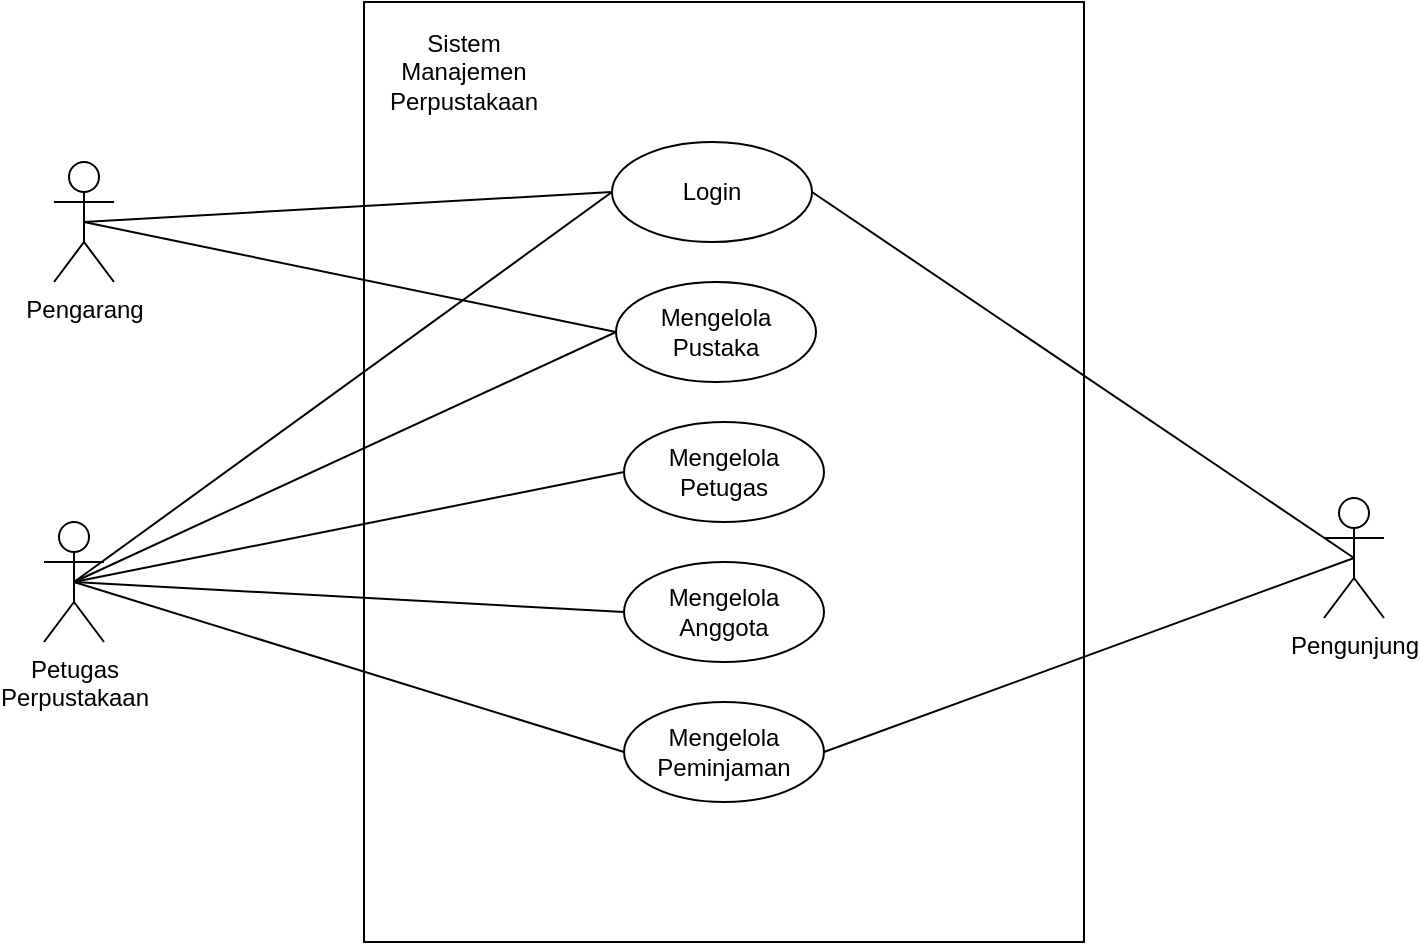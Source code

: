 <mxfile version="26.0.6">
  <diagram id="C5RBs43oDa-KdzZeNtuy" name="Page-1">
    <mxGraphModel dx="794" dy="690" grid="1" gridSize="10" guides="1" tooltips="1" connect="1" arrows="1" fold="1" page="1" pageScale="1" pageWidth="827" pageHeight="1169" math="0" shadow="0">
      <root>
        <mxCell id="WIyWlLk6GJQsqaUBKTNV-0" />
        <mxCell id="WIyWlLk6GJQsqaUBKTNV-1" parent="WIyWlLk6GJQsqaUBKTNV-0" />
        <mxCell id="rvYP6kzlS2EjgGxH1FUQ-0" value="" style="rounded=0;whiteSpace=wrap;html=1;" vertex="1" parent="WIyWlLk6GJQsqaUBKTNV-1">
          <mxGeometry x="240" y="80" width="360" height="470" as="geometry" />
        </mxCell>
        <mxCell id="rvYP6kzlS2EjgGxH1FUQ-1" value="Petugas&lt;div&gt;Perpustakaan&lt;/div&gt;" style="shape=umlActor;verticalLabelPosition=bottom;verticalAlign=top;html=1;outlineConnect=0;" vertex="1" parent="WIyWlLk6GJQsqaUBKTNV-1">
          <mxGeometry x="80" y="340" width="30" height="60" as="geometry" />
        </mxCell>
        <mxCell id="rvYP6kzlS2EjgGxH1FUQ-2" value="Pengarang" style="shape=umlActor;verticalLabelPosition=bottom;verticalAlign=top;html=1;outlineConnect=0;" vertex="1" parent="WIyWlLk6GJQsqaUBKTNV-1">
          <mxGeometry x="85" y="160" width="30" height="60" as="geometry" />
        </mxCell>
        <mxCell id="rvYP6kzlS2EjgGxH1FUQ-3" value="Pengunjung" style="shape=umlActor;verticalLabelPosition=bottom;verticalAlign=top;html=1;outlineConnect=0;" vertex="1" parent="WIyWlLk6GJQsqaUBKTNV-1">
          <mxGeometry x="720" y="328" width="30" height="60" as="geometry" />
        </mxCell>
        <mxCell id="rvYP6kzlS2EjgGxH1FUQ-4" value="Sistem Manajemen Perpustakaan" style="text;html=1;align=center;verticalAlign=middle;whiteSpace=wrap;rounded=0;" vertex="1" parent="WIyWlLk6GJQsqaUBKTNV-1">
          <mxGeometry x="260" y="100" width="60" height="30" as="geometry" />
        </mxCell>
        <mxCell id="rvYP6kzlS2EjgGxH1FUQ-6" value="Login" style="ellipse;whiteSpace=wrap;html=1;" vertex="1" parent="WIyWlLk6GJQsqaUBKTNV-1">
          <mxGeometry x="364" y="150" width="100" height="50" as="geometry" />
        </mxCell>
        <mxCell id="rvYP6kzlS2EjgGxH1FUQ-7" value="Mengelola&lt;div&gt;Pustaka&lt;/div&gt;" style="ellipse;whiteSpace=wrap;html=1;" vertex="1" parent="WIyWlLk6GJQsqaUBKTNV-1">
          <mxGeometry x="366" y="220" width="100" height="50" as="geometry" />
        </mxCell>
        <mxCell id="rvYP6kzlS2EjgGxH1FUQ-8" value="" style="endArrow=none;html=1;rounded=0;entryX=0;entryY=0.5;entryDx=0;entryDy=0;exitX=0.5;exitY=0.5;exitDx=0;exitDy=0;exitPerimeter=0;" edge="1" parent="WIyWlLk6GJQsqaUBKTNV-1" source="rvYP6kzlS2EjgGxH1FUQ-1" target="rvYP6kzlS2EjgGxH1FUQ-6">
          <mxGeometry width="50" height="50" relative="1" as="geometry">
            <mxPoint x="380" y="380" as="sourcePoint" />
            <mxPoint x="430" y="330" as="targetPoint" />
          </mxGeometry>
        </mxCell>
        <mxCell id="rvYP6kzlS2EjgGxH1FUQ-9" value="" style="endArrow=none;html=1;rounded=0;exitX=0.5;exitY=0.5;exitDx=0;exitDy=0;exitPerimeter=0;entryX=1;entryY=0.5;entryDx=0;entryDy=0;" edge="1" parent="WIyWlLk6GJQsqaUBKTNV-1" source="rvYP6kzlS2EjgGxH1FUQ-3" target="rvYP6kzlS2EjgGxH1FUQ-6">
          <mxGeometry width="50" height="50" relative="1" as="geometry">
            <mxPoint x="380" y="380" as="sourcePoint" />
            <mxPoint x="430" y="330" as="targetPoint" />
          </mxGeometry>
        </mxCell>
        <mxCell id="rvYP6kzlS2EjgGxH1FUQ-10" value="" style="endArrow=none;html=1;rounded=0;exitX=0.5;exitY=0.5;exitDx=0;exitDy=0;exitPerimeter=0;entryX=0;entryY=0.5;entryDx=0;entryDy=0;" edge="1" parent="WIyWlLk6GJQsqaUBKTNV-1" source="rvYP6kzlS2EjgGxH1FUQ-2" target="rvYP6kzlS2EjgGxH1FUQ-6">
          <mxGeometry width="50" height="50" relative="1" as="geometry">
            <mxPoint x="380" y="380" as="sourcePoint" />
            <mxPoint x="430" y="330" as="targetPoint" />
          </mxGeometry>
        </mxCell>
        <mxCell id="rvYP6kzlS2EjgGxH1FUQ-11" value="Mengelola&lt;div&gt;Petugas&lt;/div&gt;" style="ellipse;whiteSpace=wrap;html=1;" vertex="1" parent="WIyWlLk6GJQsqaUBKTNV-1">
          <mxGeometry x="370" y="290" width="100" height="50" as="geometry" />
        </mxCell>
        <mxCell id="rvYP6kzlS2EjgGxH1FUQ-12" value="Mengelola&lt;div&gt;Anggota&lt;/div&gt;" style="ellipse;whiteSpace=wrap;html=1;" vertex="1" parent="WIyWlLk6GJQsqaUBKTNV-1">
          <mxGeometry x="370" y="360" width="100" height="50" as="geometry" />
        </mxCell>
        <mxCell id="rvYP6kzlS2EjgGxH1FUQ-13" value="Mengelola&lt;div&gt;Peminjaman&lt;/div&gt;" style="ellipse;whiteSpace=wrap;html=1;" vertex="1" parent="WIyWlLk6GJQsqaUBKTNV-1">
          <mxGeometry x="370" y="430" width="100" height="50" as="geometry" />
        </mxCell>
        <mxCell id="rvYP6kzlS2EjgGxH1FUQ-14" value="" style="endArrow=none;html=1;rounded=0;exitX=0.5;exitY=0.5;exitDx=0;exitDy=0;exitPerimeter=0;entryX=0;entryY=0.5;entryDx=0;entryDy=0;" edge="1" parent="WIyWlLk6GJQsqaUBKTNV-1" source="rvYP6kzlS2EjgGxH1FUQ-2" target="rvYP6kzlS2EjgGxH1FUQ-7">
          <mxGeometry width="50" height="50" relative="1" as="geometry">
            <mxPoint x="150" y="420" as="sourcePoint" />
            <mxPoint x="200" y="370" as="targetPoint" />
          </mxGeometry>
        </mxCell>
        <mxCell id="rvYP6kzlS2EjgGxH1FUQ-15" value="" style="endArrow=none;html=1;rounded=0;entryX=0;entryY=0.5;entryDx=0;entryDy=0;exitX=0.5;exitY=0.5;exitDx=0;exitDy=0;exitPerimeter=0;" edge="1" parent="WIyWlLk6GJQsqaUBKTNV-1" source="rvYP6kzlS2EjgGxH1FUQ-1" target="rvYP6kzlS2EjgGxH1FUQ-7">
          <mxGeometry width="50" height="50" relative="1" as="geometry">
            <mxPoint x="110" y="160" as="sourcePoint" />
            <mxPoint x="374" y="185" as="targetPoint" />
          </mxGeometry>
        </mxCell>
        <mxCell id="rvYP6kzlS2EjgGxH1FUQ-16" value="" style="endArrow=none;html=1;rounded=0;entryX=0;entryY=0.5;entryDx=0;entryDy=0;exitX=0.5;exitY=0.5;exitDx=0;exitDy=0;exitPerimeter=0;" edge="1" parent="WIyWlLk6GJQsqaUBKTNV-1" source="rvYP6kzlS2EjgGxH1FUQ-1" target="rvYP6kzlS2EjgGxH1FUQ-11">
          <mxGeometry width="50" height="50" relative="1" as="geometry">
            <mxPoint x="110" y="160" as="sourcePoint" />
            <mxPoint x="374" y="255" as="targetPoint" />
          </mxGeometry>
        </mxCell>
        <mxCell id="rvYP6kzlS2EjgGxH1FUQ-17" value="" style="endArrow=none;html=1;rounded=0;entryX=0;entryY=0.5;entryDx=0;entryDy=0;exitX=0.5;exitY=0.5;exitDx=0;exitDy=0;exitPerimeter=0;" edge="1" parent="WIyWlLk6GJQsqaUBKTNV-1" source="rvYP6kzlS2EjgGxH1FUQ-1" target="rvYP6kzlS2EjgGxH1FUQ-12">
          <mxGeometry width="50" height="50" relative="1" as="geometry">
            <mxPoint x="110" y="160" as="sourcePoint" />
            <mxPoint x="380" y="325" as="targetPoint" />
          </mxGeometry>
        </mxCell>
        <mxCell id="rvYP6kzlS2EjgGxH1FUQ-18" value="" style="endArrow=none;html=1;rounded=0;entryX=0;entryY=0.5;entryDx=0;entryDy=0;exitX=0.5;exitY=0.5;exitDx=0;exitDy=0;exitPerimeter=0;" edge="1" parent="WIyWlLk6GJQsqaUBKTNV-1" source="rvYP6kzlS2EjgGxH1FUQ-1" target="rvYP6kzlS2EjgGxH1FUQ-13">
          <mxGeometry width="50" height="50" relative="1" as="geometry">
            <mxPoint x="110" y="160" as="sourcePoint" />
            <mxPoint x="380" y="395" as="targetPoint" />
          </mxGeometry>
        </mxCell>
        <mxCell id="rvYP6kzlS2EjgGxH1FUQ-19" value="" style="endArrow=none;html=1;rounded=0;entryX=1;entryY=0.5;entryDx=0;entryDy=0;exitX=0.5;exitY=0.5;exitDx=0;exitDy=0;exitPerimeter=0;" edge="1" parent="WIyWlLk6GJQsqaUBKTNV-1" source="rvYP6kzlS2EjgGxH1FUQ-3" target="rvYP6kzlS2EjgGxH1FUQ-13">
          <mxGeometry width="50" height="50" relative="1" as="geometry">
            <mxPoint x="740" y="360" as="sourcePoint" />
            <mxPoint x="474" y="185" as="targetPoint" />
          </mxGeometry>
        </mxCell>
      </root>
    </mxGraphModel>
  </diagram>
</mxfile>
